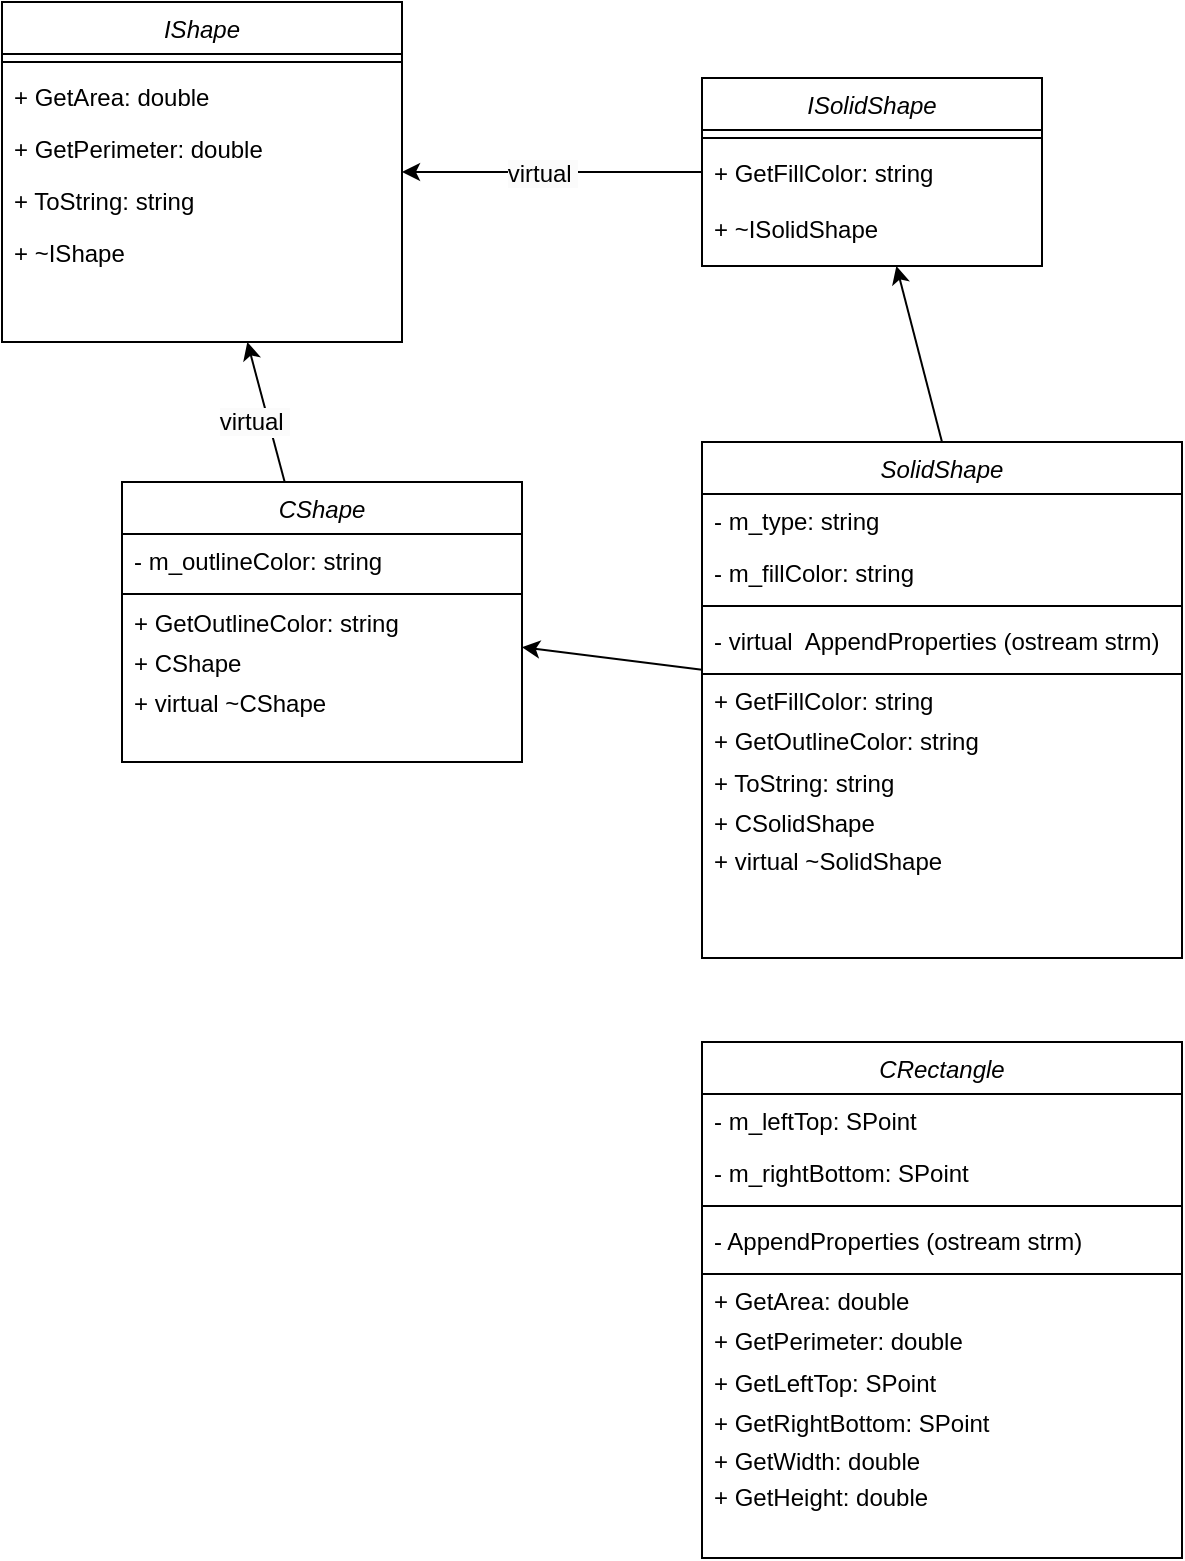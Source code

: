 <mxfile version="24.2.3" type="device">
  <diagram id="C5RBs43oDa-KdzZeNtuy" name="Page-1">
    <mxGraphModel dx="960" dy="554" grid="1" gridSize="10" guides="1" tooltips="1" connect="1" arrows="1" fold="1" page="1" pageScale="1" pageWidth="827" pageHeight="1169" math="0" shadow="0">
      <root>
        <mxCell id="WIyWlLk6GJQsqaUBKTNV-0" />
        <mxCell id="WIyWlLk6GJQsqaUBKTNV-1" parent="WIyWlLk6GJQsqaUBKTNV-0" />
        <mxCell id="zkfFHV4jXpPFQw0GAbJ--0" value="IShape" style="swimlane;fontStyle=2;align=center;verticalAlign=top;childLayout=stackLayout;horizontal=1;startSize=26;horizontalStack=0;resizeParent=1;resizeLast=0;collapsible=1;marginBottom=0;rounded=0;shadow=0;strokeWidth=1;" parent="WIyWlLk6GJQsqaUBKTNV-1" vertex="1">
          <mxGeometry x="160" y="40" width="200" height="170" as="geometry">
            <mxRectangle x="230" y="140" width="160" height="26" as="alternateBounds" />
          </mxGeometry>
        </mxCell>
        <mxCell id="1mUAe9Zp9YEXUZupyECi-10" value="" style="line;html=1;strokeWidth=1;align=left;verticalAlign=middle;spacingTop=-1;spacingLeft=3;spacingRight=3;rotatable=0;labelPosition=right;points=[];portConstraint=eastwest;" vertex="1" parent="zkfFHV4jXpPFQw0GAbJ--0">
          <mxGeometry y="26" width="200" height="8" as="geometry" />
        </mxCell>
        <mxCell id="zkfFHV4jXpPFQw0GAbJ--1" value="+ GetArea: double" style="text;align=left;verticalAlign=top;spacingLeft=4;spacingRight=4;overflow=hidden;rotatable=0;points=[[0,0.5],[1,0.5]];portConstraint=eastwest;" parent="zkfFHV4jXpPFQw0GAbJ--0" vertex="1">
          <mxGeometry y="34" width="200" height="26" as="geometry" />
        </mxCell>
        <mxCell id="zkfFHV4jXpPFQw0GAbJ--2" value="+ GetPerimeter: double" style="text;align=left;verticalAlign=top;spacingLeft=4;spacingRight=4;overflow=hidden;rotatable=0;points=[[0,0.5],[1,0.5]];portConstraint=eastwest;rounded=0;shadow=0;html=0;" parent="zkfFHV4jXpPFQw0GAbJ--0" vertex="1">
          <mxGeometry y="60" width="200" height="26" as="geometry" />
        </mxCell>
        <mxCell id="1mUAe9Zp9YEXUZupyECi-0" value="+ ToString: string" style="text;align=left;verticalAlign=top;spacingLeft=4;spacingRight=4;overflow=hidden;rotatable=0;points=[[0,0.5],[1,0.5]];portConstraint=eastwest;rounded=0;shadow=0;html=0;" vertex="1" parent="zkfFHV4jXpPFQw0GAbJ--0">
          <mxGeometry y="86" width="200" height="26" as="geometry" />
        </mxCell>
        <mxCell id="1mUAe9Zp9YEXUZupyECi-3" value="+ ~IShape" style="text;align=left;verticalAlign=top;spacingLeft=4;spacingRight=4;overflow=hidden;rotatable=0;points=[[0,0.5],[1,0.5]];portConstraint=eastwest;rounded=0;shadow=0;html=0;" vertex="1" parent="zkfFHV4jXpPFQw0GAbJ--0">
          <mxGeometry y="112" width="200" height="26" as="geometry" />
        </mxCell>
        <mxCell id="zkfFHV4jXpPFQw0GAbJ--13" value="CShape" style="swimlane;fontStyle=2;align=center;verticalAlign=top;childLayout=stackLayout;horizontal=1;startSize=26;horizontalStack=0;resizeParent=1;resizeLast=0;collapsible=1;marginBottom=0;rounded=0;shadow=0;strokeWidth=1;" parent="WIyWlLk6GJQsqaUBKTNV-1" vertex="1">
          <mxGeometry x="220" y="280" width="200" height="140" as="geometry">
            <mxRectangle x="340" y="380" width="170" height="26" as="alternateBounds" />
          </mxGeometry>
        </mxCell>
        <mxCell id="1mUAe9Zp9YEXUZupyECi-9" value="- m_outlineColor: string" style="text;align=left;verticalAlign=top;spacingLeft=4;spacingRight=4;overflow=hidden;rotatable=0;points=[[0,0.5],[1,0.5]];portConstraint=eastwest;fontStyle=0" vertex="1" parent="zkfFHV4jXpPFQw0GAbJ--13">
          <mxGeometry y="26" width="200" height="26" as="geometry" />
        </mxCell>
        <mxCell id="1mUAe9Zp9YEXUZupyECi-8" value="" style="line;html=1;strokeWidth=1;align=left;verticalAlign=middle;spacingTop=-1;spacingLeft=3;spacingRight=3;rotatable=0;labelPosition=right;points=[];portConstraint=eastwest;" vertex="1" parent="zkfFHV4jXpPFQw0GAbJ--13">
          <mxGeometry y="52" width="200" height="8" as="geometry" />
        </mxCell>
        <mxCell id="zkfFHV4jXpPFQw0GAbJ--14" value="+ GetOutlineColor: string" style="text;align=left;verticalAlign=middle;spacingLeft=4;spacingRight=4;overflow=hidden;rotatable=0;points=[[0,0.5],[1,0.5]];portConstraint=eastwest;fontStyle=0" parent="zkfFHV4jXpPFQw0GAbJ--13" vertex="1">
          <mxGeometry y="60" width="200" height="20" as="geometry" />
        </mxCell>
        <mxCell id="1mUAe9Zp9YEXUZupyECi-7" value="+ CShape" style="text;align=left;verticalAlign=middle;spacingLeft=4;spacingRight=4;overflow=hidden;rotatable=0;points=[[0,0.5],[1,0.5]];portConstraint=eastwest;fontStyle=0" vertex="1" parent="zkfFHV4jXpPFQw0GAbJ--13">
          <mxGeometry y="80" width="200" height="20" as="geometry" />
        </mxCell>
        <mxCell id="1mUAe9Zp9YEXUZupyECi-2" value="+ virtual ~CShape" style="text;align=left;verticalAlign=middle;spacingLeft=4;spacingRight=4;overflow=hidden;rotatable=0;points=[[0,0.5],[1,0.5]];portConstraint=eastwest;fontStyle=0" vertex="1" parent="zkfFHV4jXpPFQw0GAbJ--13">
          <mxGeometry y="100" width="200" height="20" as="geometry" />
        </mxCell>
        <mxCell id="zkfFHV4jXpPFQw0GAbJ--17" value="ISolidShape" style="swimlane;fontStyle=2;align=center;verticalAlign=top;childLayout=stackLayout;horizontal=1;startSize=26;horizontalStack=0;resizeParent=1;resizeLast=0;collapsible=1;marginBottom=0;rounded=0;shadow=0;strokeWidth=1;" parent="WIyWlLk6GJQsqaUBKTNV-1" vertex="1">
          <mxGeometry x="510" y="78" width="170" height="94" as="geometry">
            <mxRectangle x="550" y="140" width="160" height="26" as="alternateBounds" />
          </mxGeometry>
        </mxCell>
        <mxCell id="1mUAe9Zp9YEXUZupyECi-11" value="" style="line;html=1;strokeWidth=1;align=left;verticalAlign=middle;spacingTop=-1;spacingLeft=3;spacingRight=3;rotatable=0;labelPosition=right;points=[];portConstraint=eastwest;" vertex="1" parent="zkfFHV4jXpPFQw0GAbJ--17">
          <mxGeometry y="26" width="170" height="8" as="geometry" />
        </mxCell>
        <mxCell id="zkfFHV4jXpPFQw0GAbJ--18" value="+ GetFillColor: string" style="text;align=left;verticalAlign=top;spacingLeft=4;spacingRight=4;overflow=hidden;rotatable=0;points=[[0,0.5],[1,0.5]];portConstraint=eastwest;" parent="zkfFHV4jXpPFQw0GAbJ--17" vertex="1">
          <mxGeometry y="34" width="170" height="28" as="geometry" />
        </mxCell>
        <mxCell id="1mUAe9Zp9YEXUZupyECi-6" value="+ ~ISolidShape" style="text;align=left;verticalAlign=top;spacingLeft=4;spacingRight=4;overflow=hidden;rotatable=0;points=[[0,0.5],[1,0.5]];portConstraint=eastwest;" vertex="1" parent="zkfFHV4jXpPFQw0GAbJ--17">
          <mxGeometry y="62" width="170" height="28" as="geometry" />
        </mxCell>
        <mxCell id="1mUAe9Zp9YEXUZupyECi-12" value="SolidShape" style="swimlane;fontStyle=2;align=center;verticalAlign=top;childLayout=stackLayout;horizontal=1;startSize=26;horizontalStack=0;resizeParent=1;resizeLast=0;collapsible=1;marginBottom=0;rounded=0;shadow=0;strokeWidth=1;" vertex="1" parent="WIyWlLk6GJQsqaUBKTNV-1">
          <mxGeometry x="510" y="260" width="240" height="258" as="geometry">
            <mxRectangle x="550" y="140" width="160" height="26" as="alternateBounds" />
          </mxGeometry>
        </mxCell>
        <mxCell id="1mUAe9Zp9YEXUZupyECi-16" value="- m_type: string " style="text;align=left;verticalAlign=top;spacingLeft=4;spacingRight=4;overflow=hidden;rotatable=0;points=[[0,0.5],[1,0.5]];portConstraint=eastwest;fontStyle=0" vertex="1" parent="1mUAe9Zp9YEXUZupyECi-12">
          <mxGeometry y="26" width="240" height="26" as="geometry" />
        </mxCell>
        <mxCell id="1mUAe9Zp9YEXUZupyECi-17" value="- m_fillColor: string " style="text;align=left;verticalAlign=top;spacingLeft=4;spacingRight=4;overflow=hidden;rotatable=0;points=[[0,0.5],[1,0.5]];portConstraint=eastwest;fontStyle=0" vertex="1" parent="1mUAe9Zp9YEXUZupyECi-12">
          <mxGeometry y="52" width="240" height="26" as="geometry" />
        </mxCell>
        <mxCell id="1mUAe9Zp9YEXUZupyECi-13" value="" style="line;html=1;strokeWidth=1;align=left;verticalAlign=middle;spacingTop=-1;spacingLeft=3;spacingRight=3;rotatable=0;labelPosition=right;points=[];portConstraint=eastwest;" vertex="1" parent="1mUAe9Zp9YEXUZupyECi-12">
          <mxGeometry y="78" width="240" height="8" as="geometry" />
        </mxCell>
        <mxCell id="1mUAe9Zp9YEXUZupyECi-19" value="- virtual  AppendProperties (ostream strm)" style="text;align=left;verticalAlign=top;spacingLeft=4;spacingRight=4;overflow=hidden;rotatable=0;points=[[0,0.5],[1,0.5]];portConstraint=eastwest;fontStyle=0" vertex="1" parent="1mUAe9Zp9YEXUZupyECi-12">
          <mxGeometry y="86" width="240" height="26" as="geometry" />
        </mxCell>
        <mxCell id="1mUAe9Zp9YEXUZupyECi-18" value="" style="line;html=1;strokeWidth=1;align=left;verticalAlign=middle;spacingTop=-1;spacingLeft=3;spacingRight=3;rotatable=0;labelPosition=right;points=[];portConstraint=eastwest;" vertex="1" parent="1mUAe9Zp9YEXUZupyECi-12">
          <mxGeometry y="112" width="240" height="8" as="geometry" />
        </mxCell>
        <mxCell id="1mUAe9Zp9YEXUZupyECi-14" value="+ GetFillColor: string" style="text;align=left;verticalAlign=middle;spacingLeft=4;spacingRight=4;overflow=hidden;rotatable=0;points=[[0,0.5],[1,0.5]];portConstraint=eastwest;" vertex="1" parent="1mUAe9Zp9YEXUZupyECi-12">
          <mxGeometry y="120" width="240" height="18" as="geometry" />
        </mxCell>
        <mxCell id="zkfFHV4jXpPFQw0GAbJ--3" value="+ GetOutlineColor: string" style="text;align=left;verticalAlign=middle;spacingLeft=4;spacingRight=4;overflow=hidden;rotatable=0;points=[[0,0.5],[1,0.5]];portConstraint=eastwest;rounded=0;shadow=0;html=0;" parent="1mUAe9Zp9YEXUZupyECi-12" vertex="1">
          <mxGeometry y="138" width="240" height="22" as="geometry" />
        </mxCell>
        <mxCell id="1mUAe9Zp9YEXUZupyECi-20" value="+ ToString: string" style="text;align=left;verticalAlign=middle;spacingLeft=4;spacingRight=4;overflow=hidden;rotatable=0;points=[[0,0.5],[1,0.5]];portConstraint=eastwest;rounded=0;shadow=0;html=0;" vertex="1" parent="1mUAe9Zp9YEXUZupyECi-12">
          <mxGeometry y="160" width="240" height="20" as="geometry" />
        </mxCell>
        <mxCell id="1mUAe9Zp9YEXUZupyECi-15" value="+ CSolidShape" style="text;align=left;verticalAlign=middle;spacingLeft=4;spacingRight=4;overflow=hidden;rotatable=0;points=[[0,0.5],[1,0.5]];portConstraint=eastwest;" vertex="1" parent="1mUAe9Zp9YEXUZupyECi-12">
          <mxGeometry y="180" width="240" height="20" as="geometry" />
        </mxCell>
        <mxCell id="1mUAe9Zp9YEXUZupyECi-21" value="+ virtual ~SolidShape" style="text;align=left;verticalAlign=middle;spacingLeft=4;spacingRight=4;overflow=hidden;rotatable=0;points=[[0,0.5],[1,0.5]];portConstraint=eastwest;" vertex="1" parent="1mUAe9Zp9YEXUZupyECi-12">
          <mxGeometry y="200" width="240" height="18" as="geometry" />
        </mxCell>
        <mxCell id="1mUAe9Zp9YEXUZupyECi-23" value="" style="endArrow=classic;html=1;rounded=0;" edge="1" parent="WIyWlLk6GJQsqaUBKTNV-1" source="zkfFHV4jXpPFQw0GAbJ--17" target="zkfFHV4jXpPFQw0GAbJ--0">
          <mxGeometry relative="1" as="geometry">
            <mxPoint x="450" y="150" as="sourcePoint" />
            <mxPoint x="550" y="150" as="targetPoint" />
          </mxGeometry>
        </mxCell>
        <mxCell id="1mUAe9Zp9YEXUZupyECi-25" value="&lt;span style=&quot;font-size: 12px; text-align: left; background-color: rgb(251, 251, 251);&quot;&gt;virtual&amp;nbsp;&lt;/span&gt;" style="edgeLabel;html=1;align=center;verticalAlign=middle;resizable=0;points=[];" vertex="1" connectable="0" parent="1mUAe9Zp9YEXUZupyECi-23">
          <mxGeometry x="-0.055" y="-2" relative="1" as="geometry">
            <mxPoint x="-9" y="3" as="offset" />
          </mxGeometry>
        </mxCell>
        <mxCell id="1mUAe9Zp9YEXUZupyECi-26" value="" style="endArrow=classic;html=1;rounded=0;exitX=0.5;exitY=0;exitDx=0;exitDy=0;" edge="1" parent="WIyWlLk6GJQsqaUBKTNV-1" source="1mUAe9Zp9YEXUZupyECi-12" target="zkfFHV4jXpPFQw0GAbJ--17">
          <mxGeometry width="50" height="50" relative="1" as="geometry">
            <mxPoint x="550" y="220" as="sourcePoint" />
            <mxPoint x="600" y="170" as="targetPoint" />
          </mxGeometry>
        </mxCell>
        <mxCell id="1mUAe9Zp9YEXUZupyECi-27" value="" style="endArrow=classic;html=1;rounded=0;" edge="1" parent="WIyWlLk6GJQsqaUBKTNV-1" source="1mUAe9Zp9YEXUZupyECi-12" target="zkfFHV4jXpPFQw0GAbJ--13">
          <mxGeometry width="50" height="50" relative="1" as="geometry">
            <mxPoint x="550" y="220" as="sourcePoint" />
            <mxPoint x="600" y="170" as="targetPoint" />
          </mxGeometry>
        </mxCell>
        <mxCell id="1mUAe9Zp9YEXUZupyECi-29" value="" style="endArrow=classic;html=1;rounded=0;" edge="1" parent="WIyWlLk6GJQsqaUBKTNV-1" source="zkfFHV4jXpPFQw0GAbJ--13" target="zkfFHV4jXpPFQw0GAbJ--0">
          <mxGeometry relative="1" as="geometry">
            <mxPoint x="340" y="240" as="sourcePoint" />
            <mxPoint x="190" y="240" as="targetPoint" />
          </mxGeometry>
        </mxCell>
        <mxCell id="1mUAe9Zp9YEXUZupyECi-30" value="&lt;span style=&quot;font-size: 12px; text-align: left; background-color: rgb(251, 251, 251);&quot;&gt;virtual&amp;nbsp;&lt;/span&gt;" style="edgeLabel;html=1;align=center;verticalAlign=middle;resizable=0;points=[];" vertex="1" connectable="0" parent="1mUAe9Zp9YEXUZupyECi-29">
          <mxGeometry x="-0.055" y="-2" relative="1" as="geometry">
            <mxPoint x="-9" y="3" as="offset" />
          </mxGeometry>
        </mxCell>
        <mxCell id="1mUAe9Zp9YEXUZupyECi-31" value="CRectangle" style="swimlane;fontStyle=2;align=center;verticalAlign=top;childLayout=stackLayout;horizontal=1;startSize=26;horizontalStack=0;resizeParent=1;resizeLast=0;collapsible=1;marginBottom=0;rounded=0;shadow=0;strokeWidth=1;" vertex="1" parent="WIyWlLk6GJQsqaUBKTNV-1">
          <mxGeometry x="510" y="560" width="240" height="258" as="geometry">
            <mxRectangle x="550" y="140" width="160" height="26" as="alternateBounds" />
          </mxGeometry>
        </mxCell>
        <mxCell id="1mUAe9Zp9YEXUZupyECi-32" value="- m_leftTop: SPoint" style="text;align=left;verticalAlign=top;spacingLeft=4;spacingRight=4;overflow=hidden;rotatable=0;points=[[0,0.5],[1,0.5]];portConstraint=eastwest;fontStyle=0" vertex="1" parent="1mUAe9Zp9YEXUZupyECi-31">
          <mxGeometry y="26" width="240" height="26" as="geometry" />
        </mxCell>
        <mxCell id="1mUAe9Zp9YEXUZupyECi-33" value="- m_rightBottom: SPoint" style="text;align=left;verticalAlign=top;spacingLeft=4;spacingRight=4;overflow=hidden;rotatable=0;points=[[0,0.5],[1,0.5]];portConstraint=eastwest;fontStyle=0" vertex="1" parent="1mUAe9Zp9YEXUZupyECi-31">
          <mxGeometry y="52" width="240" height="26" as="geometry" />
        </mxCell>
        <mxCell id="1mUAe9Zp9YEXUZupyECi-34" value="" style="line;html=1;strokeWidth=1;align=left;verticalAlign=middle;spacingTop=-1;spacingLeft=3;spacingRight=3;rotatable=0;labelPosition=right;points=[];portConstraint=eastwest;" vertex="1" parent="1mUAe9Zp9YEXUZupyECi-31">
          <mxGeometry y="78" width="240" height="8" as="geometry" />
        </mxCell>
        <mxCell id="1mUAe9Zp9YEXUZupyECi-35" value="- AppendProperties (ostream strm)" style="text;align=left;verticalAlign=top;spacingLeft=4;spacingRight=4;overflow=hidden;rotatable=0;points=[[0,0.5],[1,0.5]];portConstraint=eastwest;fontStyle=0" vertex="1" parent="1mUAe9Zp9YEXUZupyECi-31">
          <mxGeometry y="86" width="240" height="26" as="geometry" />
        </mxCell>
        <mxCell id="1mUAe9Zp9YEXUZupyECi-36" value="" style="line;html=1;strokeWidth=1;align=left;verticalAlign=middle;spacingTop=-1;spacingLeft=3;spacingRight=3;rotatable=0;labelPosition=right;points=[];portConstraint=eastwest;" vertex="1" parent="1mUAe9Zp9YEXUZupyECi-31">
          <mxGeometry y="112" width="240" height="8" as="geometry" />
        </mxCell>
        <mxCell id="1mUAe9Zp9YEXUZupyECi-37" value="+ GetArea: double" style="text;align=left;verticalAlign=middle;spacingLeft=4;spacingRight=4;overflow=hidden;rotatable=0;points=[[0,0.5],[1,0.5]];portConstraint=eastwest;" vertex="1" parent="1mUAe9Zp9YEXUZupyECi-31">
          <mxGeometry y="120" width="240" height="18" as="geometry" />
        </mxCell>
        <mxCell id="1mUAe9Zp9YEXUZupyECi-38" value="+ GetPerimeter: double" style="text;align=left;verticalAlign=middle;spacingLeft=4;spacingRight=4;overflow=hidden;rotatable=0;points=[[0,0.5],[1,0.5]];portConstraint=eastwest;rounded=0;shadow=0;html=0;" vertex="1" parent="1mUAe9Zp9YEXUZupyECi-31">
          <mxGeometry y="138" width="240" height="22" as="geometry" />
        </mxCell>
        <mxCell id="1mUAe9Zp9YEXUZupyECi-39" value="+ GetLeftTop: SPoint" style="text;align=left;verticalAlign=middle;spacingLeft=4;spacingRight=4;overflow=hidden;rotatable=0;points=[[0,0.5],[1,0.5]];portConstraint=eastwest;rounded=0;shadow=0;html=0;" vertex="1" parent="1mUAe9Zp9YEXUZupyECi-31">
          <mxGeometry y="160" width="240" height="20" as="geometry" />
        </mxCell>
        <mxCell id="1mUAe9Zp9YEXUZupyECi-40" value="+ GetRightBottom: SPoint" style="text;align=left;verticalAlign=middle;spacingLeft=4;spacingRight=4;overflow=hidden;rotatable=0;points=[[0,0.5],[1,0.5]];portConstraint=eastwest;" vertex="1" parent="1mUAe9Zp9YEXUZupyECi-31">
          <mxGeometry y="180" width="240" height="20" as="geometry" />
        </mxCell>
        <mxCell id="1mUAe9Zp9YEXUZupyECi-41" value="+ GetWidth: double" style="text;align=left;verticalAlign=middle;spacingLeft=4;spacingRight=4;overflow=hidden;rotatable=0;points=[[0,0.5],[1,0.5]];portConstraint=eastwest;" vertex="1" parent="1mUAe9Zp9YEXUZupyECi-31">
          <mxGeometry y="200" width="240" height="18" as="geometry" />
        </mxCell>
        <mxCell id="1mUAe9Zp9YEXUZupyECi-42" value="+ GetHeight: double" style="text;align=left;verticalAlign=middle;spacingLeft=4;spacingRight=4;overflow=hidden;rotatable=0;points=[[0,0.5],[1,0.5]];portConstraint=eastwest;" vertex="1" parent="1mUAe9Zp9YEXUZupyECi-31">
          <mxGeometry y="218" width="240" height="18" as="geometry" />
        </mxCell>
      </root>
    </mxGraphModel>
  </diagram>
</mxfile>
